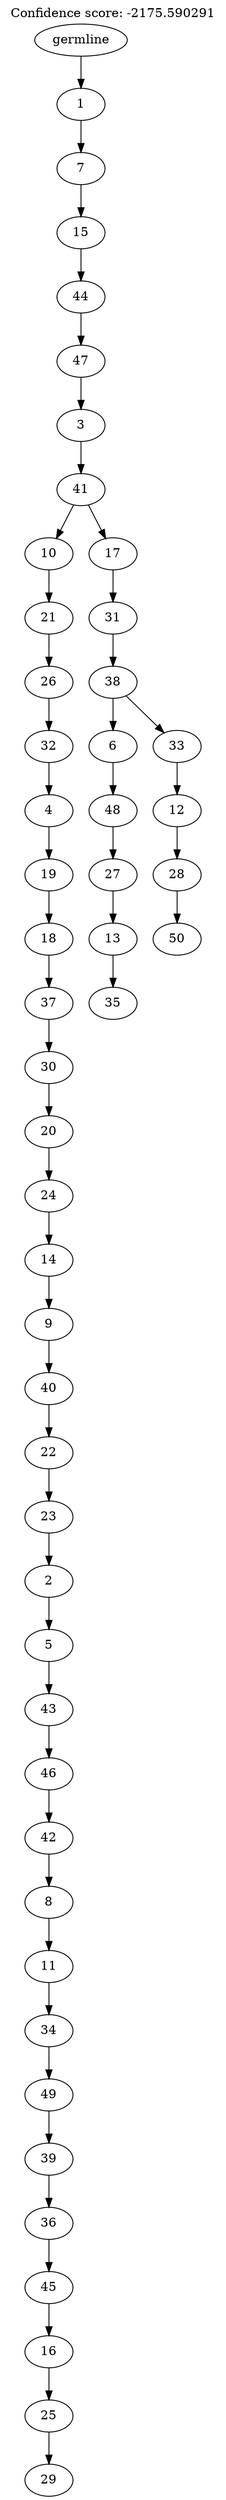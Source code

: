 digraph g {
	"49" -> "50";
	"50" [label="29"];
	"48" -> "49";
	"49" [label="25"];
	"47" -> "48";
	"48" [label="16"];
	"46" -> "47";
	"47" [label="45"];
	"45" -> "46";
	"46" [label="36"];
	"44" -> "45";
	"45" [label="39"];
	"43" -> "44";
	"44" [label="49"];
	"42" -> "43";
	"43" [label="34"];
	"41" -> "42";
	"42" [label="11"];
	"40" -> "41";
	"41" [label="8"];
	"39" -> "40";
	"40" [label="42"];
	"38" -> "39";
	"39" [label="46"];
	"37" -> "38";
	"38" [label="43"];
	"36" -> "37";
	"37" [label="5"];
	"35" -> "36";
	"36" [label="2"];
	"34" -> "35";
	"35" [label="23"];
	"33" -> "34";
	"34" [label="22"];
	"32" -> "33";
	"33" [label="40"];
	"31" -> "32";
	"32" [label="9"];
	"30" -> "31";
	"31" [label="14"];
	"29" -> "30";
	"30" [label="24"];
	"28" -> "29";
	"29" [label="20"];
	"27" -> "28";
	"28" [label="30"];
	"26" -> "27";
	"27" [label="37"];
	"25" -> "26";
	"26" [label="18"];
	"24" -> "25";
	"25" [label="19"];
	"23" -> "24";
	"24" [label="4"];
	"22" -> "23";
	"23" [label="32"];
	"21" -> "22";
	"22" [label="26"];
	"20" -> "21";
	"21" [label="21"];
	"18" -> "19";
	"19" [label="35"];
	"17" -> "18";
	"18" [label="13"];
	"16" -> "17";
	"17" [label="27"];
	"15" -> "16";
	"16" [label="48"];
	"13" -> "14";
	"14" [label="50"];
	"12" -> "13";
	"13" [label="28"];
	"11" -> "12";
	"12" [label="12"];
	"10" -> "11";
	"11" [label="33"];
	"10" -> "15";
	"15" [label="6"];
	"9" -> "10";
	"10" [label="38"];
	"8" -> "9";
	"9" [label="31"];
	"7" -> "8";
	"8" [label="17"];
	"7" -> "20";
	"20" [label="10"];
	"6" -> "7";
	"7" [label="41"];
	"5" -> "6";
	"6" [label="3"];
	"4" -> "5";
	"5" [label="47"];
	"3" -> "4";
	"4" [label="44"];
	"2" -> "3";
	"3" [label="15"];
	"1" -> "2";
	"2" [label="7"];
	"0" -> "1";
	"1" [label="1"];
	"0" [label="germline"];
	labelloc="t";
	label="Confidence score: -2175.590291";
}
